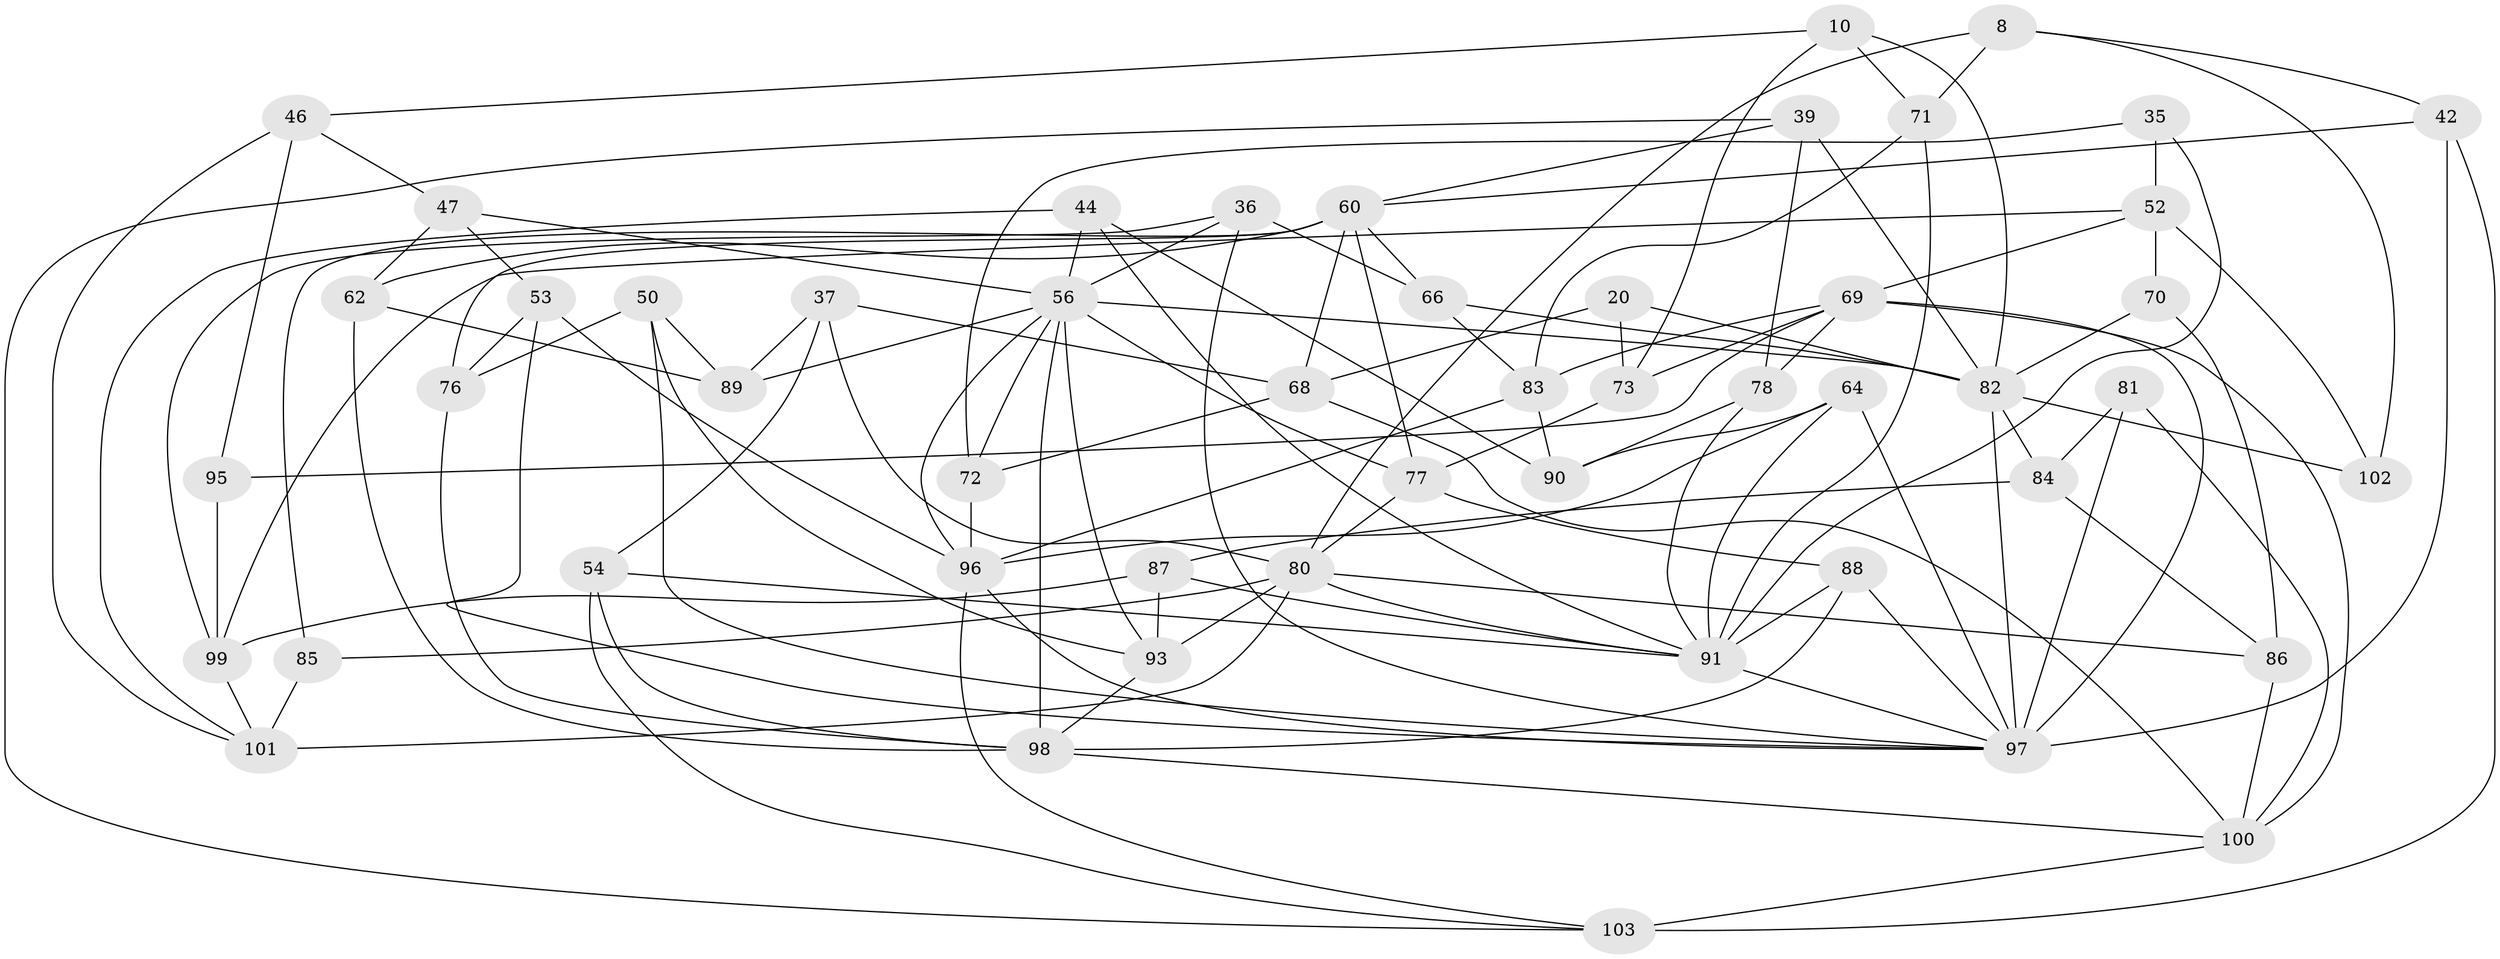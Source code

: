 // original degree distribution, {4: 1.0}
// Generated by graph-tools (version 1.1) at 2025/57/03/09/25 04:57:22]
// undirected, 51 vertices, 124 edges
graph export_dot {
graph [start="1"]
  node [color=gray90,style=filled];
  8 [super="+4"];
  10 [super="+2"];
  20;
  35;
  36;
  37;
  39;
  42 [super="+29"];
  44;
  46;
  47;
  50;
  52 [super="+33"];
  53;
  54;
  56 [super="+17+25+45+51"];
  60 [super="+5+34"];
  62;
  64;
  66;
  68 [super="+43"];
  69 [super="+63"];
  70;
  71 [super="+67"];
  72 [super="+16"];
  73 [super="+9"];
  76;
  77 [super="+59"];
  78;
  80 [super="+13+48+31"];
  81 [super="+23"];
  82 [super="+26+28+49"];
  83 [super="+6+74"];
  84;
  85;
  86;
  87;
  88 [super="+30"];
  89;
  90;
  91 [super="+14+18+57"];
  93 [super="+55"];
  95;
  96 [super="+21+75"];
  97 [super="+12+79+92+94"];
  98 [super="+11+32"];
  99 [super="+58"];
  100 [super="+19+61"];
  101 [super="+3"];
  102;
  103 [super="+38"];
  8 -- 80;
  8 -- 42 [weight=2];
  8 -- 71 [weight=2];
  8 -- 102;
  10 -- 73 [weight=2];
  10 -- 82 [weight=2];
  10 -- 46;
  10 -- 71;
  20 -- 73 [weight=2];
  20 -- 68;
  20 -- 82;
  35 -- 52 [weight=2];
  35 -- 72;
  35 -- 91;
  36 -- 66;
  36 -- 99;
  36 -- 97;
  36 -- 56;
  37 -- 89;
  37 -- 68;
  37 -- 54;
  37 -- 80;
  39 -- 78;
  39 -- 82;
  39 -- 103;
  39 -- 60;
  42 -- 103;
  42 -- 60;
  42 -- 97 [weight=2];
  44 -- 90;
  44 -- 101;
  44 -- 91;
  44 -- 56;
  46 -- 101;
  46 -- 47;
  46 -- 95;
  47 -- 62;
  47 -- 53;
  47 -- 56;
  50 -- 93;
  50 -- 76;
  50 -- 89;
  50 -- 97;
  52 -- 70 [weight=2];
  52 -- 102 [weight=2];
  52 -- 99;
  52 -- 69;
  53 -- 76;
  53 -- 97;
  53 -- 96;
  54 -- 91;
  54 -- 98;
  54 -- 103;
  56 -- 98 [weight=2];
  56 -- 89;
  56 -- 93;
  56 -- 96;
  56 -- 82 [weight=2];
  56 -- 72;
  56 -- 77;
  60 -- 62;
  60 -- 85;
  60 -- 66;
  60 -- 76;
  60 -- 68;
  60 -- 77;
  62 -- 89;
  62 -- 98;
  64 -- 96;
  64 -- 91;
  64 -- 90;
  64 -- 97;
  66 -- 83;
  66 -- 82;
  68 -- 72 [weight=2];
  68 -- 100;
  69 -- 95;
  69 -- 73;
  69 -- 97 [weight=2];
  69 -- 83 [weight=2];
  69 -- 100 [weight=2];
  69 -- 78;
  70 -- 86;
  70 -- 82;
  71 -- 91 [weight=2];
  71 -- 83;
  72 -- 96 [weight=2];
  73 -- 77;
  76 -- 98;
  77 -- 88;
  77 -- 80 [weight=2];
  78 -- 90;
  78 -- 91;
  80 -- 86;
  80 -- 93 [weight=2];
  80 -- 101;
  80 -- 91;
  80 -- 85;
  81 -- 97 [weight=4];
  81 -- 100;
  81 -- 84;
  82 -- 97 [weight=2];
  82 -- 84;
  82 -- 102;
  83 -- 96 [weight=3];
  83 -- 90;
  84 -- 87;
  84 -- 86;
  85 -- 101 [weight=2];
  86 -- 100;
  87 -- 99;
  87 -- 91;
  87 -- 93;
  88 -- 97 [weight=2];
  88 -- 98;
  88 -- 91 [weight=2];
  91 -- 97;
  93 -- 98;
  95 -- 99 [weight=2];
  96 -- 97;
  96 -- 103;
  98 -- 100;
  99 -- 101;
  100 -- 103 [weight=2];
}
